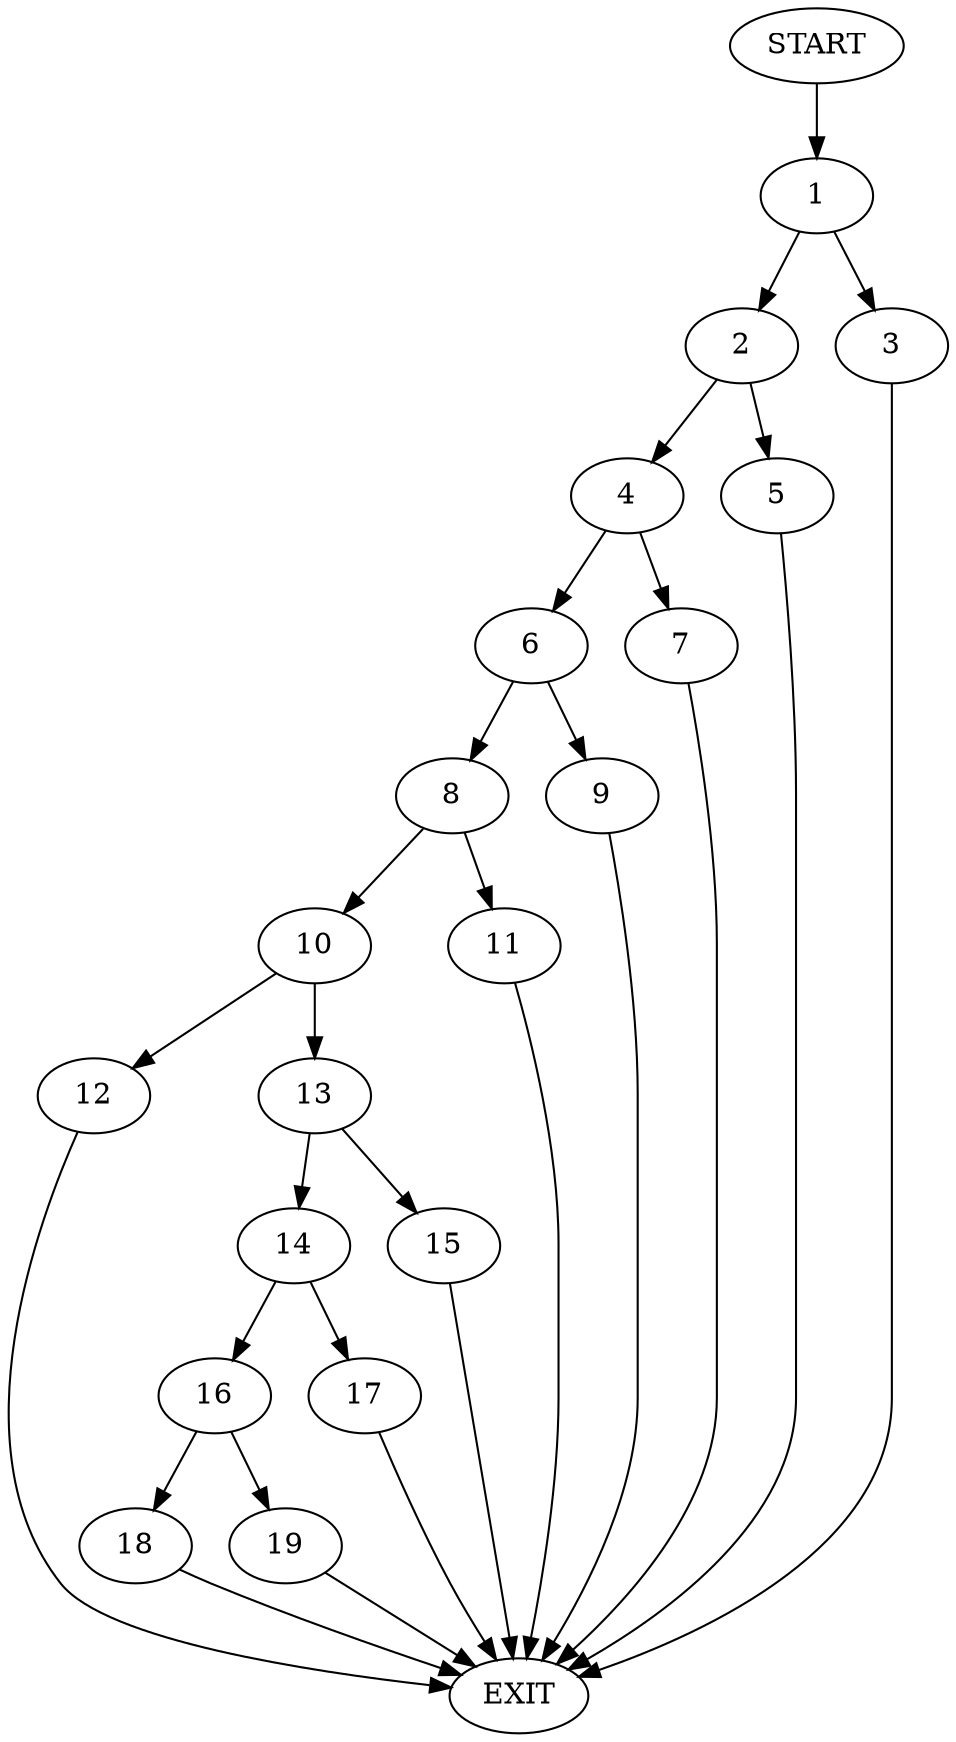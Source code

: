 digraph {
0 [label="START"]
20 [label="EXIT"]
0 -> 1
1 -> 2
1 -> 3
2 -> 4
2 -> 5
3 -> 20
4 -> 6
4 -> 7
5 -> 20
6 -> 8
6 -> 9
7 -> 20
9 -> 20
8 -> 10
8 -> 11
10 -> 12
10 -> 13
11 -> 20
13 -> 14
13 -> 15
12 -> 20
15 -> 20
14 -> 16
14 -> 17
17 -> 20
16 -> 18
16 -> 19
18 -> 20
19 -> 20
}
